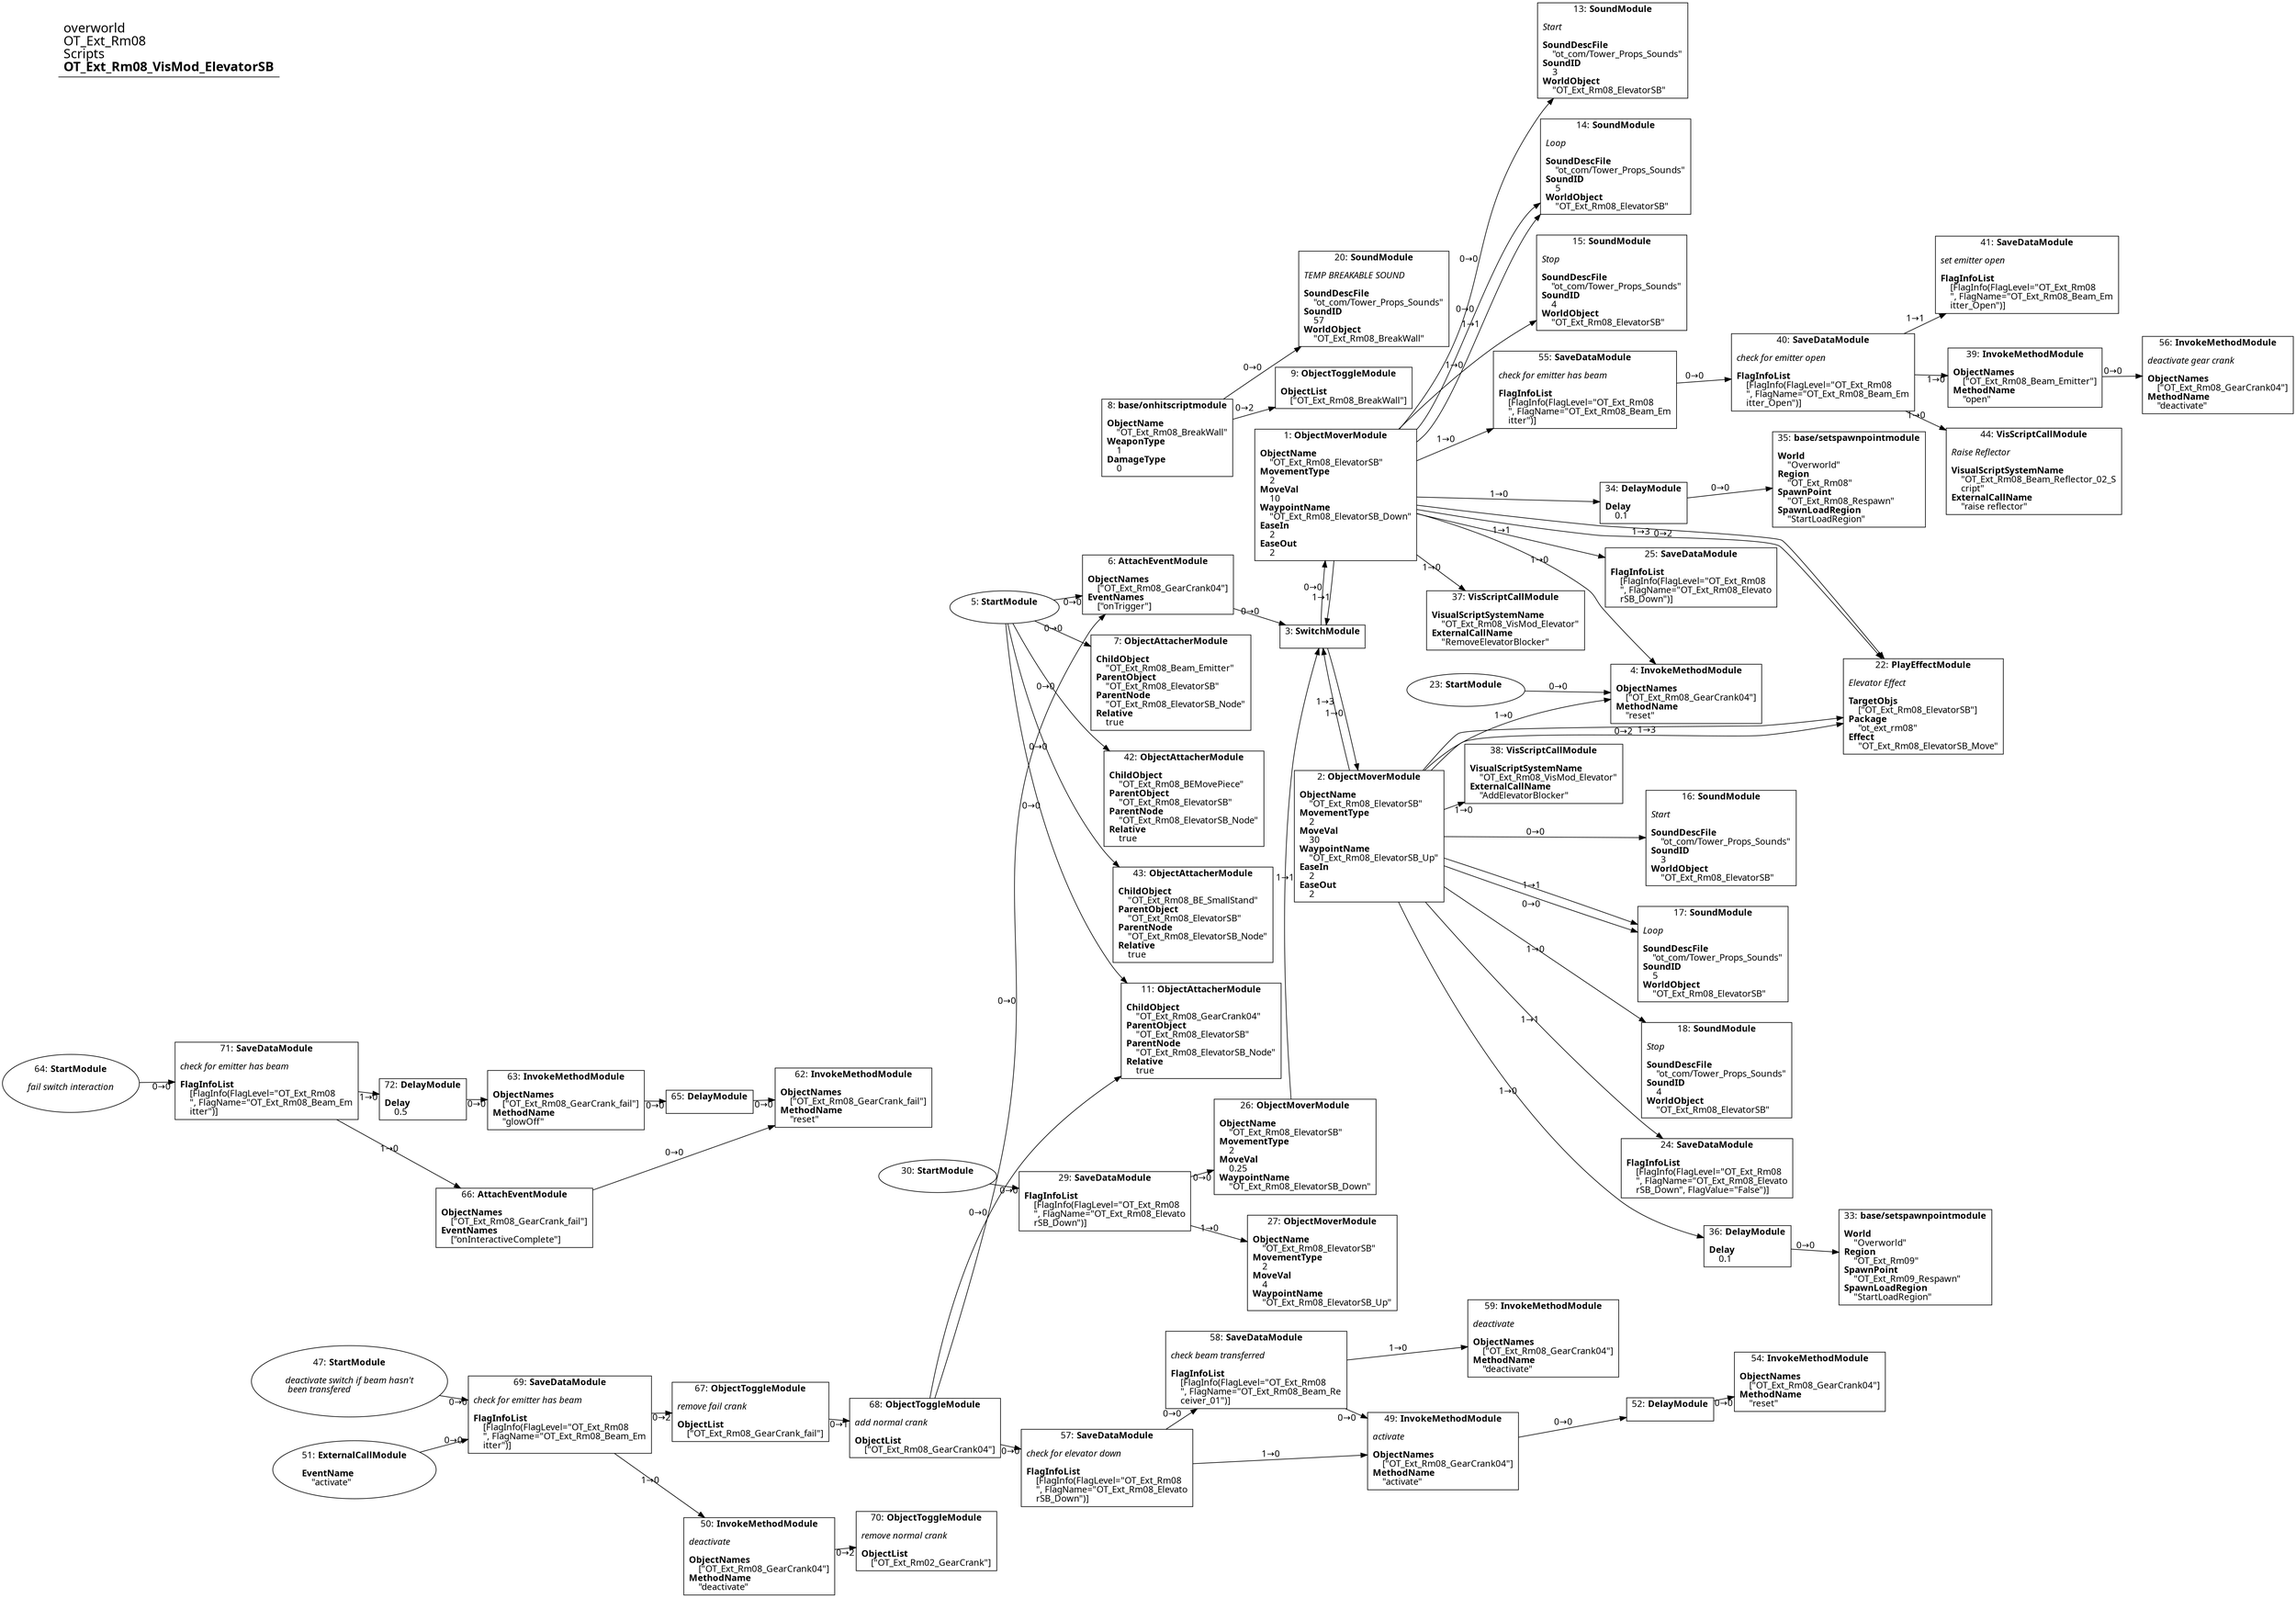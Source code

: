 digraph {
    layout = fdp;
    overlap = prism;
    sep = "+16";
    splines = spline;

    node [ shape = box ];

    graph [ fontname = "Segoe UI" ];
    node [ fontname = "Segoe UI" ];
    edge [ fontname = "Segoe UI" ];

    1 [ label = <1: <b>ObjectMoverModule</b><br/><br/><b>ObjectName</b><br align="left"/>    &quot;OT_Ext_Rm08_ElevatorSB&quot;<br align="left"/><b>MovementType</b><br align="left"/>    2<br align="left"/><b>MoveVal</b><br align="left"/>    10<br align="left"/><b>WaypointName</b><br align="left"/>    &quot;OT_Ext_Rm08_ElevatorSB_Down&quot;<br align="left"/><b>EaseIn</b><br align="left"/>    2<br align="left"/><b>EaseOut</b><br align="left"/>    2<br align="left"/>> ];
    1 [ pos = "0.49500003,-0.11100001!" ];
    1 -> 3 [ label = "1→1" ];
    1 -> 4 [ label = "1→0" ];
    1 -> 13 [ label = "0→0" ];
    1 -> 14 [ label = "0→0" ];
    1 -> 14 [ label = "1→1" ];
    1 -> 15 [ label = "1→0" ];
    1 -> 22 [ label = "0→2" ];
    1 -> 22 [ label = "1→3" ];
    1 -> 25 [ label = "1→1" ];
    1 -> 34 [ label = "1→0" ];
    1 -> 37 [ label = "1→0" ];
    1 -> 55 [ label = "1→0" ];

    2 [ label = <2: <b>ObjectMoverModule</b><br/><br/><b>ObjectName</b><br align="left"/>    &quot;OT_Ext_Rm08_ElevatorSB&quot;<br align="left"/><b>MovementType</b><br align="left"/>    2<br align="left"/><b>MoveVal</b><br align="left"/>    30<br align="left"/><b>WaypointName</b><br align="left"/>    &quot;OT_Ext_Rm08_ElevatorSB_Up&quot;<br align="left"/><b>EaseIn</b><br align="left"/>    2<br align="left"/><b>EaseOut</b><br align="left"/>    2<br align="left"/>> ];
    2 [ pos = "0.50100005,-0.545!" ];
    2 -> 3 [ label = "1→3" ];
    2 -> 4 [ label = "1→0" ];
    2 -> 16 [ label = "0→0" ];
    2 -> 17 [ label = "1→1" ];
    2 -> 17 [ label = "0→0" ];
    2 -> 18 [ label = "1→0" ];
    2 -> 22 [ label = "0→2" ];
    2 -> 22 [ label = "1→3" ];
    2 -> 24 [ label = "1→1" ];
    2 -> 36 [ label = "1→0" ];
    2 -> 38 [ label = "1→0" ];

    3 [ label = <3: <b>SwitchModule</b><br/><br/>> ];
    3 [ pos = "0.492,-0.312!" ];
    3 -> 1 [ label = "0→0" ];
    3 -> 2 [ label = "1→0" ];

    4 [ label = <4: <b>InvokeMethodModule</b><br/><br/><b>ObjectNames</b><br align="left"/>    [&quot;OT_Ext_Rm08_GearCrank04&quot;]<br align="left"/><b>MethodName</b><br align="left"/>    &quot;reset&quot;<br align="left"/>> ];
    4 [ pos = "0.933,-0.296!" ];

    5 [ label = <5: <b>StartModule</b><br/><br/>> ];
    5 [ shape = oval ]
    5 [ pos = "-0.030000001,-0.312!" ];
    5 -> 6 [ label = "0→0" ];
    5 -> 7 [ label = "0→0" ];
    5 -> 11 [ label = "0→0" ];
    5 -> 42 [ label = "0→0" ];
    5 -> 43 [ label = "0→0" ];

    6 [ label = <6: <b>AttachEventModule</b><br/><br/><b>ObjectNames</b><br align="left"/>    [&quot;OT_Ext_Rm08_GearCrank04&quot;]<br align="left"/><b>EventNames</b><br align="left"/>    [&quot;onTrigger&quot;]<br align="left"/>> ];
    6 [ pos = "0.22100002,-0.312!" ];
    6 -> 3 [ label = "0→0" ];

    7 [ label = <7: <b>ObjectAttacherModule</b><br/><br/><b>ChildObject</b><br align="left"/>    &quot;OT_Ext_Rm08_Beam_Emitter&quot;<br align="left"/><b>ParentObject</b><br align="left"/>    &quot;OT_Ext_Rm08_ElevatorSB&quot;<br align="left"/><b>ParentNode</b><br align="left"/>    &quot;OT_Ext_Rm08_ElevatorSB_Node&quot;<br align="left"/><b>Relative</b><br align="left"/>    true<br align="left"/>> ];
    7 [ pos = "0.22500001,-0.45400003!" ];

    8 [ label = <8: <b>base/onhitscriptmodule</b><br/><br/><b>ObjectName</b><br align="left"/>    &quot;OT_Ext_Rm08_BreakWall&quot;<br align="left"/><b>WeaponType</b><br align="left"/>    1<br align="left"/><b>DamageType</b><br align="left"/>    0<br align="left"/>> ];
    8 [ pos = "0.223,0.053000003!" ];
    8 -> 9 [ label = "0→2" ];
    8 -> 20 [ label = "0→0" ];

    9 [ label = <9: <b>ObjectToggleModule</b><br/><br/><b>ObjectList</b><br align="left"/>    [&quot;OT_Ext_Rm08_BreakWall&quot;]<br align="left"/>> ];
    9 [ pos = "0.42800003,0.09900001!" ];

    11 [ label = <11: <b>ObjectAttacherModule</b><br/><br/><b>ChildObject</b><br align="left"/>    &quot;OT_Ext_Rm08_GearCrank04&quot;<br align="left"/><b>ParentObject</b><br align="left"/>    &quot;OT_Ext_Rm08_ElevatorSB&quot;<br align="left"/><b>ParentNode</b><br align="left"/>    &quot;OT_Ext_Rm08_ElevatorSB_Node&quot;<br align="left"/><b>Relative</b><br align="left"/>    true<br align="left"/>> ];
    11 [ pos = "0.22900002,-0.716!" ];

    13 [ label = <13: <b>SoundModule</b><br/><br/><i>Start<br align="left"/></i><br align="left"/><b>SoundDescFile</b><br align="left"/>    &quot;ot_com/Tower_Props_Sounds&quot;<br align="left"/><b>SoundID</b><br align="left"/>    3<br align="left"/><b>WorldObject</b><br align="left"/>    &quot;OT_Ext_Rm08_ElevatorSB&quot;<br align="left"/>> ];
    13 [ pos = "0.90800005,0.901!" ];

    14 [ label = <14: <b>SoundModule</b><br/><br/><i>Loop<br align="left"/></i><br align="left"/><b>SoundDescFile</b><br align="left"/>    &quot;ot_com/Tower_Props_Sounds&quot;<br align="left"/><b>SoundID</b><br align="left"/>    5<br align="left"/><b>WorldObject</b><br align="left"/>    &quot;OT_Ext_Rm08_ElevatorSB&quot;<br align="left"/>> ];
    14 [ pos = "0.91200006,0.74600005!" ];

    15 [ label = <15: <b>SoundModule</b><br/><br/><i>Stop<br align="left"/></i><br align="left"/><b>SoundDescFile</b><br align="left"/>    &quot;ot_com/Tower_Props_Sounds&quot;<br align="left"/><b>SoundID</b><br align="left"/>    4<br align="left"/><b>WorldObject</b><br align="left"/>    &quot;OT_Ext_Rm08_ElevatorSB&quot;<br align="left"/>> ];
    15 [ pos = "0.91400003,0.597!" ];

    16 [ label = <16: <b>SoundModule</b><br/><br/><i>Start<br align="left"/></i><br align="left"/><b>SoundDescFile</b><br align="left"/>    &quot;ot_com/Tower_Props_Sounds&quot;<br align="left"/><b>SoundID</b><br align="left"/>    3<br align="left"/><b>WorldObject</b><br align="left"/>    &quot;OT_Ext_Rm08_ElevatorSB&quot;<br align="left"/>> ];
    16 [ pos = "0.887,-0.50100005!" ];

    17 [ label = <17: <b>SoundModule</b><br/><br/><i>Loop<br align="left"/></i><br align="left"/><b>SoundDescFile</b><br align="left"/>    &quot;ot_com/Tower_Props_Sounds&quot;<br align="left"/><b>SoundID</b><br align="left"/>    5<br align="left"/><b>WorldObject</b><br align="left"/>    &quot;OT_Ext_Rm08_ElevatorSB&quot;<br align="left"/>> ];
    17 [ pos = "0.89100003,-0.656!" ];

    18 [ label = <18: <b>SoundModule</b><br/><br/><i>Stop<br align="left"/></i><br align="left"/><b>SoundDescFile</b><br align="left"/>    &quot;ot_com/Tower_Props_Sounds&quot;<br align="left"/><b>SoundID</b><br align="left"/>    4<br align="left"/><b>WorldObject</b><br align="left"/>    &quot;OT_Ext_Rm08_ElevatorSB&quot;<br align="left"/>> ];
    18 [ pos = "0.89300007,-0.80500007!" ];

    20 [ label = <20: <b>SoundModule</b><br/><br/><i>TEMP BREAKABLE SOUND<br align="left"/></i><br align="left"/><b>SoundDescFile</b><br align="left"/>    &quot;ot_com/Tower_Props_Sounds&quot;<br align="left"/><b>SoundID</b><br align="left"/>    57<br align="left"/><b>WorldObject</b><br align="left"/>    &quot;OT_Ext_Rm08_BreakWall&quot;<br align="left"/>> ];
    20 [ pos = "0.45000002,0.27400002!" ];

    22 [ label = <22: <b>PlayEffectModule</b><br/><br/><i>Elevator Effect<br align="left"/></i><br align="left"/><b>TargetObjs</b><br align="left"/>    [&quot;OT_Ext_Rm08_ElevatorSB&quot;]<br align="left"/><b>Package</b><br align="left"/>    &quot;ot_ext_rm08&quot;<br align="left"/><b>Effect</b><br align="left"/>    &quot;OT_Ext_Rm08_ElevatorSB_Move&quot;<br align="left"/>> ];
    22 [ pos = "1.307,-0.28800002!" ];

    23 [ label = <23: <b>StartModule</b><br/><br/>> ];
    23 [ shape = oval ]
    23 [ pos = "0.69100004,-0.29500002!" ];
    23 -> 4 [ label = "0→0" ];

    24 [ label = <24: <b>SaveDataModule</b><br/><br/><b>FlagInfoList</b><br align="left"/>    [FlagInfo(FlagLevel=&quot;OT_Ext_Rm08<br align="left"/>    &quot;, FlagName=&quot;OT_Ext_Rm08_Elevato<br align="left"/>    rSB_Down&quot;, FlagValue=&quot;False&quot;)]<br align="left"/>> ];
    24 [ pos = "0.86500007,-0.97700006!" ];

    25 [ label = <25: <b>SaveDataModule</b><br/><br/><b>FlagInfoList</b><br align="left"/>    [FlagInfo(FlagLevel=&quot;OT_Ext_Rm08<br align="left"/>    &quot;, FlagName=&quot;OT_Ext_Rm08_Elevato<br align="left"/>    rSB_Down&quot;)]<br align="left"/>> ];
    25 [ pos = "0.9620001,-0.093!" ];

    26 [ label = <26: <b>ObjectMoverModule</b><br/><br/><b>ObjectName</b><br align="left"/>    &quot;OT_Ext_Rm08_ElevatorSB&quot;<br align="left"/><b>MovementType</b><br align="left"/>    2<br align="left"/><b>MoveVal</b><br align="left"/>    0.25<br align="left"/><b>WaypointName</b><br align="left"/>    &quot;OT_Ext_Rm08_ElevatorSB_Down&quot;<br align="left"/>> ];
    26 [ pos = "0.268,-0.814!" ];
    26 -> 3 [ label = "1→1" ];

    27 [ label = <27: <b>ObjectMoverModule</b><br/><br/><b>ObjectName</b><br align="left"/>    &quot;OT_Ext_Rm08_ElevatorSB&quot;<br align="left"/><b>MovementType</b><br align="left"/>    2<br align="left"/><b>MoveVal</b><br align="left"/>    4<br align="left"/><b>WaypointName</b><br align="left"/>    &quot;OT_Ext_Rm08_ElevatorSB_Up&quot;<br align="left"/>> ];
    27 [ pos = "0.27800003,-1.024!" ];

    29 [ label = <29: <b>SaveDataModule</b><br/><br/><b>FlagInfoList</b><br align="left"/>    [FlagInfo(FlagLevel=&quot;OT_Ext_Rm08<br align="left"/>    &quot;, FlagName=&quot;OT_Ext_Rm08_Elevato<br align="left"/>    rSB_Down&quot;)]<br align="left"/>> ];
    29 [ pos = "-0.074,-0.92100006!" ];
    29 -> 26 [ label = "0→0" ];
    29 -> 27 [ label = "1→0" ];

    30 [ label = <30: <b>StartModule</b><br/><br/>> ];
    30 [ shape = oval ]
    30 [ pos = "-0.34,-0.92100006!" ];
    30 -> 29 [ label = "0→0" ];

    33 [ label = <33: <b>base/setspawnpointmodule</b><br/><br/><b>World</b><br align="left"/>    &quot;Overworld&quot;<br align="left"/><b>Region</b><br align="left"/>    &quot;OT_Ext_Rm09&quot;<br align="left"/><b>SpawnPoint</b><br align="left"/>    &quot;OT_Ext_Rm09_Respawn&quot;<br align="left"/><b>SpawnLoadRegion</b><br align="left"/>    &quot;StartLoadRegion&quot;<br align="left"/>> ];
    33 [ pos = "1.1750001,-1.121!" ];

    34 [ label = <34: <b>DelayModule</b><br/><br/><b>Delay</b><br align="left"/>    0.1<br align="left"/>> ];
    34 [ pos = "0.97,0.09!" ];
    34 -> 35 [ label = "0→0" ];

    35 [ label = <35: <b>base/setspawnpointmodule</b><br/><br/><b>World</b><br align="left"/>    &quot;Overworld&quot;<br align="left"/><b>Region</b><br align="left"/>    &quot;OT_Ext_Rm08&quot;<br align="left"/><b>SpawnPoint</b><br align="left"/>    &quot;OT_Ext_Rm08_Respawn&quot;<br align="left"/><b>SpawnLoadRegion</b><br align="left"/>    &quot;StartLoadRegion&quot;<br align="left"/>> ];
    35 [ pos = "1.1960001,0.09!" ];

    36 [ label = <36: <b>DelayModule</b><br/><br/><b>Delay</b><br align="left"/>    0.1<br align="left"/>> ];
    36 [ pos = "0.87200004,-1.121!" ];
    36 -> 33 [ label = "0→0" ];

    37 [ label = <37: <b>VisScriptCallModule</b><br/><br/><b>VisualScriptSystemName</b><br align="left"/>    &quot;OT_Ext_Rm08_VisMod_Elevator&quot;<br align="left"/><b>ExternalCallName</b><br align="left"/>    &quot;RemoveElevatorBlocker&quot;<br align="left"/>> ];
    37 [ pos = "0.731,-0.21300001!" ];

    38 [ label = <38: <b>VisScriptCallModule</b><br/><br/><b>VisualScriptSystemName</b><br align="left"/>    &quot;OT_Ext_Rm08_VisMod_Elevator&quot;<br align="left"/><b>ExternalCallName</b><br align="left"/>    &quot;AddElevatorBlocker&quot;<br align="left"/>> ];
    38 [ pos = "0.73200005,-0.44400004!" ];

    39 [ label = <39: <b>InvokeMethodModule</b><br/><br/><b>ObjectNames</b><br align="left"/>    [&quot;OT_Ext_Rm08_Beam_Emitter&quot;]<br align="left"/><b>MethodName</b><br align="left"/>    &quot;open&quot;<br align="left"/>> ];
    39 [ pos = "1.511,0.314!" ];
    39 -> 56 [ label = "0→0" ];

    40 [ label = <40: <b>SaveDataModule</b><br/><br/><i>check for emitter open<br align="left"/></i><br align="left"/><b>FlagInfoList</b><br align="left"/>    [FlagInfo(FlagLevel=&quot;OT_Ext_Rm08<br align="left"/>    &quot;, FlagName=&quot;OT_Ext_Rm08_Beam_Em<br align="left"/>    itter_Open&quot;)]<br align="left"/>> ];
    40 [ pos = "1.2720001,0.337!" ];
    40 -> 39 [ label = "1→0" ];
    40 -> 41 [ label = "1→1" ];
    40 -> 44 [ label = "1→0" ];

    41 [ label = <41: <b>SaveDataModule</b><br/><br/><i>set emitter open<br align="left"/></i><br align="left"/><b>FlagInfoList</b><br align="left"/>    [FlagInfo(FlagLevel=&quot;OT_Ext_Rm08<br align="left"/>    &quot;, FlagName=&quot;OT_Ext_Rm08_Beam_Em<br align="left"/>    itter_Open&quot;)]<br align="left"/>> ];
    41 [ pos = "1.521,0.46!" ];

    42 [ label = <42: <b>ObjectAttacherModule</b><br/><br/><b>ChildObject</b><br align="left"/>    &quot;OT_Ext_Rm08_BEMovePiece&quot;<br align="left"/><b>ParentObject</b><br align="left"/>    &quot;OT_Ext_Rm08_ElevatorSB&quot;<br align="left"/><b>ParentNode</b><br align="left"/>    &quot;OT_Ext_Rm08_ElevatorSB_Node&quot;<br align="left"/><b>Relative</b><br align="left"/>    true<br align="left"/>> ];
    42 [ pos = "0.22600001,-0.53800005!" ];

    43 [ label = <43: <b>ObjectAttacherModule</b><br/><br/><b>ChildObject</b><br align="left"/>    &quot;OT_Ext_Rm08_BE_SmallStand&quot;<br align="left"/><b>ParentObject</b><br align="left"/>    &quot;OT_Ext_Rm08_ElevatorSB&quot;<br align="left"/><b>ParentNode</b><br align="left"/>    &quot;OT_Ext_Rm08_ElevatorSB_Node&quot;<br align="left"/><b>Relative</b><br align="left"/>    true<br align="left"/>> ];
    43 [ pos = "0.22900002,-0.62700003!" ];

    44 [ label = <44: <b>VisScriptCallModule</b><br/><br/><i>Raise Reflector<br align="left"/></i><br align="left"/><b>VisualScriptSystemName</b><br align="left"/>    &quot;OT_Ext_Rm08_Beam_Reflector_02_S<br align="left"/>    cript&quot;<br align="left"/><b>ExternalCallName</b><br align="left"/>    &quot;raise reflector&quot;<br align="left"/>> ];
    44 [ pos = "1.5130001,0.16100001!" ];

    47 [ label = <47: <b>StartModule</b><br/><br/><i>deactivate switch if beam hasn't<br align="left"/> been transfered<br align="left"/></i><br align="left"/>> ];
    47 [ shape = oval ]
    47 [ pos = "-1.171,-1.521!" ];
    47 -> 69 [ label = "0→0" ];

    49 [ label = <49: <b>InvokeMethodModule</b><br/><br/><i>activate<br align="left"/></i><br align="left"/><b>ObjectNames</b><br align="left"/>    [&quot;OT_Ext_Rm08_GearCrank04&quot;]<br align="left"/><b>MethodName</b><br align="left"/>    &quot;activate&quot;<br align="left"/>> ];
    49 [ pos = "0.38200003,-1.475!" ];
    49 -> 52 [ label = "0→0" ];

    50 [ label = <50: <b>InvokeMethodModule</b><br/><br/><i>deactivate<br align="left"/></i><br align="left"/><b>ObjectNames</b><br align="left"/>    [&quot;OT_Ext_Rm08_GearCrank04&quot;]<br align="left"/><b>MethodName</b><br align="left"/>    &quot;deactivate&quot;<br align="left"/>> ];
    50 [ pos = "-0.596,-1.7770001!" ];
    50 -> 70 [ label = "0→2" ];

    51 [ label = <51: <b>ExternalCallModule</b><br/><br/><b>EventName</b><br align="left"/>    &quot;activate&quot;<br align="left"/>> ];
    51 [ shape = oval ]
    51 [ pos = "-1.1700001,-1.6070001!" ];
    51 -> 69 [ label = "0→0" ];

    52 [ label = <52: <b>DelayModule</b><br/><br/>> ];
    52 [ pos = "0.59300005,-1.475!" ];
    52 -> 54 [ label = "0→0" ];

    54 [ label = <54: <b>InvokeMethodModule</b><br/><br/><b>ObjectNames</b><br align="left"/>    [&quot;OT_Ext_Rm08_GearCrank04&quot;]<br align="left"/><b>MethodName</b><br align="left"/>    &quot;reset&quot;<br align="left"/>> ];
    54 [ pos = "0.77800006,-1.475!" ];

    55 [ label = <55: <b>SaveDataModule</b><br/><br/><i>check for emitter has beam<br align="left"/></i><br align="left"/><b>FlagInfoList</b><br align="left"/>    [FlagInfo(FlagLevel=&quot;OT_Ext_Rm08<br align="left"/>    &quot;, FlagName=&quot;OT_Ext_Rm08_Beam_Em<br align="left"/>    itter&quot;)]<br align="left"/>> ];
    55 [ pos = "0.96900004,0.337!" ];
    55 -> 40 [ label = "0→0" ];

    56 [ label = <56: <b>InvokeMethodModule</b><br/><br/><i>deactivate gear crank<br align="left"/></i><br align="left"/><b>ObjectNames</b><br align="left"/>    [&quot;OT_Ext_Rm08_GearCrank04&quot;]<br align="left"/><b>MethodName</b><br align="left"/>    &quot;deactivate&quot;<br align="left"/>> ];
    56 [ pos = "1.764,0.314!" ];

    57 [ label = <57: <b>SaveDataModule</b><br/><br/><i>check for elevator down<br align="left"/></i><br align="left"/><b>FlagInfoList</b><br align="left"/>    [FlagInfo(FlagLevel=&quot;OT_Ext_Rm08<br align="left"/>    &quot;, FlagName=&quot;OT_Ext_Rm08_Elevato<br align="left"/>    rSB_Down&quot;)]<br align="left"/>> ];
    57 [ pos = "-0.094000004,-1.452!" ];
    57 -> 58 [ label = "0→0" ];
    57 -> 49 [ label = "1→0" ];

    58 [ label = <58: <b>SaveDataModule</b><br/><br/><i>check beam transferred<br align="left"/></i><br align="left"/><b>FlagInfoList</b><br align="left"/>    [FlagInfo(FlagLevel=&quot;OT_Ext_Rm08<br align="left"/>    &quot;, FlagName=&quot;OT_Ext_Rm08_Beam_Re<br align="left"/>    ceiver_01&quot;)]<br align="left"/>> ];
    58 [ pos = "0.132,-1.2870001!" ];
    58 -> 49 [ label = "0→0" ];
    58 -> 59 [ label = "1→0" ];

    59 [ label = <59: <b>InvokeMethodModule</b><br/><br/><i>deactivate<br align="left"/></i><br align="left"/><b>ObjectNames</b><br align="left"/>    [&quot;OT_Ext_Rm08_GearCrank04&quot;]<br align="left"/><b>MethodName</b><br align="left"/>    &quot;deactivate&quot;<br align="left"/>> ];
    59 [ pos = "0.38300002,-1.3100001!" ];

    62 [ label = <62: <b>InvokeMethodModule</b><br/><br/><b>ObjectNames</b><br align="left"/>    [&quot;OT_Ext_Rm08_GearCrank_fail&quot;]<br align="left"/><b>MethodName</b><br align="left"/>    &quot;reset&quot;<br align="left"/>> ];
    62 [ pos = "-0.67200005,-0.99200004!" ];

    63 [ label = <63: <b>InvokeMethodModule</b><br/><br/><b>ObjectNames</b><br align="left"/>    [&quot;OT_Ext_Rm08_GearCrank_fail&quot;]<br align="left"/><b>MethodName</b><br align="left"/>    &quot;glowOff&quot;<br align="left"/>> ];
    63 [ pos = "-1.095,-0.99200004!" ];
    63 -> 65 [ label = "0→0" ];

    64 [ label = <64: <b>StartModule</b><br/><br/><i>fail switch interaction<br align="left"/></i><br align="left"/>> ];
    64 [ shape = oval ]
    64 [ pos = "-1.7090001,-0.96900004!" ];
    64 -> 71 [ label = "0→0" ];

    65 [ label = <65: <b>DelayModule</b><br/><br/>> ];
    65 [ pos = "-0.86200005,-0.99200004!" ];
    65 -> 62 [ label = "0→0" ];

    66 [ label = <66: <b>AttachEventModule</b><br/><br/><b>ObjectNames</b><br align="left"/>    [&quot;OT_Ext_Rm08_GearCrank_fail&quot;]<br align="left"/><b>EventNames</b><br align="left"/>    [&quot;onInteractiveComplete&quot;]<br align="left"/>> ];
    66 [ pos = "-1.0990001,-1.2010001!" ];
    66 -> 62 [ label = "0→0" ];

    67 [ label = <67: <b>ObjectToggleModule</b><br/><br/><i>remove fail crank<br align="left"/></i><br align="left"/><b>ObjectList</b><br align="left"/>    [&quot;OT_Ext_Rm08_GearCrank_fail&quot;]<br align="left"/>> ];
    67 [ pos = "-0.597,-1.475!" ];
    67 -> 68 [ label = "0→1" ];

    68 [ label = <68: <b>ObjectToggleModule</b><br/><br/><i>add normal crank<br align="left"/></i><br align="left"/><b>ObjectList</b><br align="left"/>    [&quot;OT_Ext_Rm08_GearCrank04&quot;]<br align="left"/>> ];
    68 [ pos = "-0.34,-1.452!" ];
    68 -> 57 [ label = "0→0" ];
    68 -> 6 [ label = "0→0" ];
    68 -> 11 [ label = "0→0" ];

    69 [ label = <69: <b>SaveDataModule</b><br/><br/><i>check for emitter has beam<br align="left"/></i><br align="left"/><b>FlagInfoList</b><br align="left"/>    [FlagInfo(FlagLevel=&quot;OT_Ext_Rm08<br align="left"/>    &quot;, FlagName=&quot;OT_Ext_Rm08_Beam_Em<br align="left"/>    itter&quot;)]<br align="left"/>> ];
    69 [ pos = "-0.86500007,-1.521!" ];
    69 -> 67 [ label = "0→2" ];
    69 -> 50 [ label = "1→0" ];

    70 [ label = <70: <b>ObjectToggleModule</b><br/><br/><i>remove normal crank<br align="left"/></i><br align="left"/><b>ObjectList</b><br align="left"/>    [&quot;OT_Ext_Rm02_GearCrank&quot;]<br align="left"/>> ];
    70 [ pos = "-0.36600003,-1.7310001!" ];

    71 [ label = <71: <b>SaveDataModule</b><br/><br/><i>check for emitter has beam<br align="left"/></i><br align="left"/><b>FlagInfoList</b><br align="left"/>    [FlagInfo(FlagLevel=&quot;OT_Ext_Rm08<br align="left"/>    &quot;, FlagName=&quot;OT_Ext_Rm08_Beam_Em<br align="left"/>    itter&quot;)]<br align="left"/>> ];
    71 [ pos = "-1.5100001,-0.96900004!" ];
    71 -> 72 [ label = "1→0" ];
    71 -> 66 [ label = "1→0" ];

    72 [ label = <72: <b>DelayModule</b><br/><br/><b>Delay</b><br align="left"/>    0.5<br align="left"/>> ];
    72 [ pos = "-1.2850001,-0.99200004!" ];
    72 -> 63 [ label = "0→0" ];

    title [ pos = "-1.71,0.90200007!" ];
    title [ shape = underline ];
    title [ label = <<font point-size="20">overworld<br align="left"/>OT_Ext_Rm08<br align="left"/>Scripts<br align="left"/><b>OT_Ext_Rm08_VisMod_ElevatorSB</b><br align="left"/></font>> ];
}
